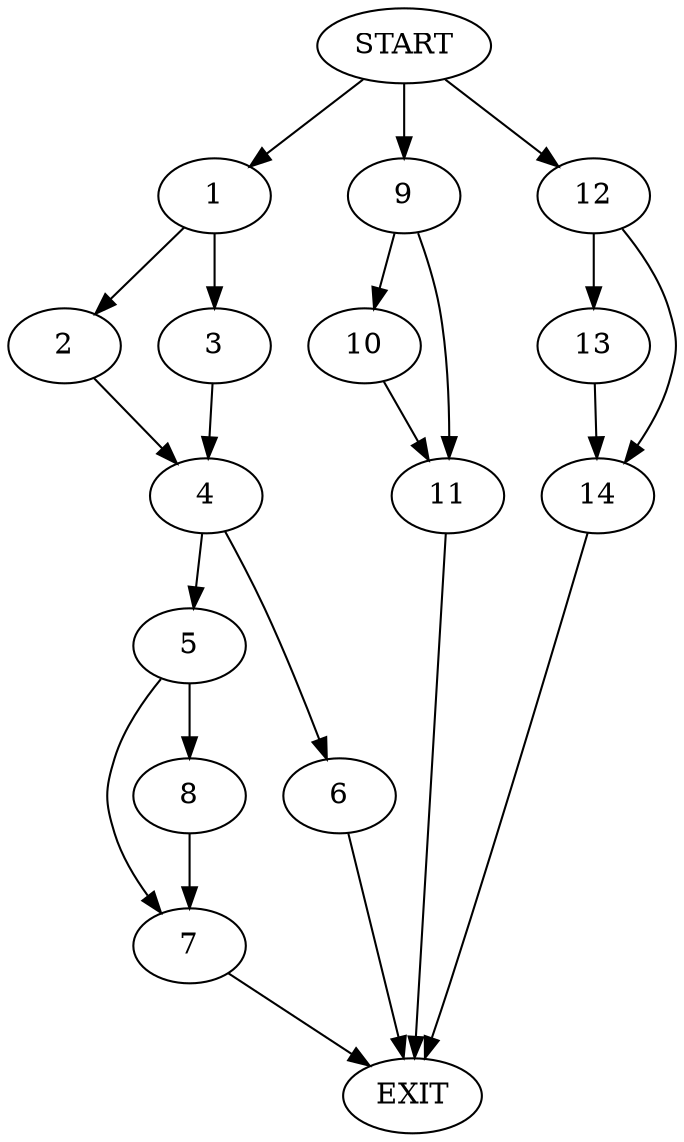 digraph {
0 [label="START"]
15 [label="EXIT"]
0 -> 1
1 -> 2
1 -> 3
3 -> 4
2 -> 4
4 -> 5
4 -> 6
5 -> 7
5 -> 8
6 -> 15
0 -> 9
9 -> 10
9 -> 11
10 -> 11
11 -> 15
7 -> 15
8 -> 7
0 -> 12
12 -> 13
12 -> 14
14 -> 15
13 -> 14
}
